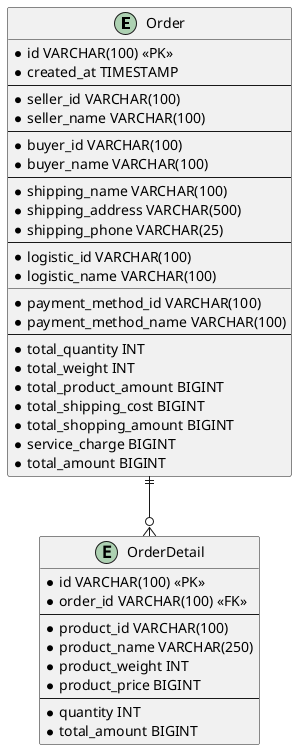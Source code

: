@startuml

entity Order {
    * id VARCHAR(100) <<PK>>
    * created_at TIMESTAMP
    --
    * seller_id VARCHAR(100)
    * seller_name VARCHAR(100)
    --
    * buyer_id VARCHAR(100)
    * buyer_name VARCHAR(100)
    --
    * shipping_name VARCHAR(100)
    * shipping_address VARCHAR(500)
    * shipping_phone VARCHAR(25)
    --
    * logistic_id VARCHAR(100)
    * logistic_name VARCHAR(100)
    __
    * payment_method_id VARCHAR(100)
    * payment_method_name VARCHAR(100)
    --
    * total_quantity INT
    * total_weight INT
    * total_product_amount BIGINT
    * total_shipping_cost BIGINT
    * total_shopping_amount BIGINT
    * service_charge BIGINT
    * total_amount BIGINT
}

entity OrderDetail {
    * id VARCHAR(100) <<PK>>
    * order_id VARCHAR(100) <<FK>>
    --
    * product_id VARCHAR(100)
    * product_name VARCHAR(250)
    * product_weight INT
    * product_price BIGINT
    --
    * quantity INT
    * total_amount BIGINT
}

Order ||--o{ OrderDetail

@enduml